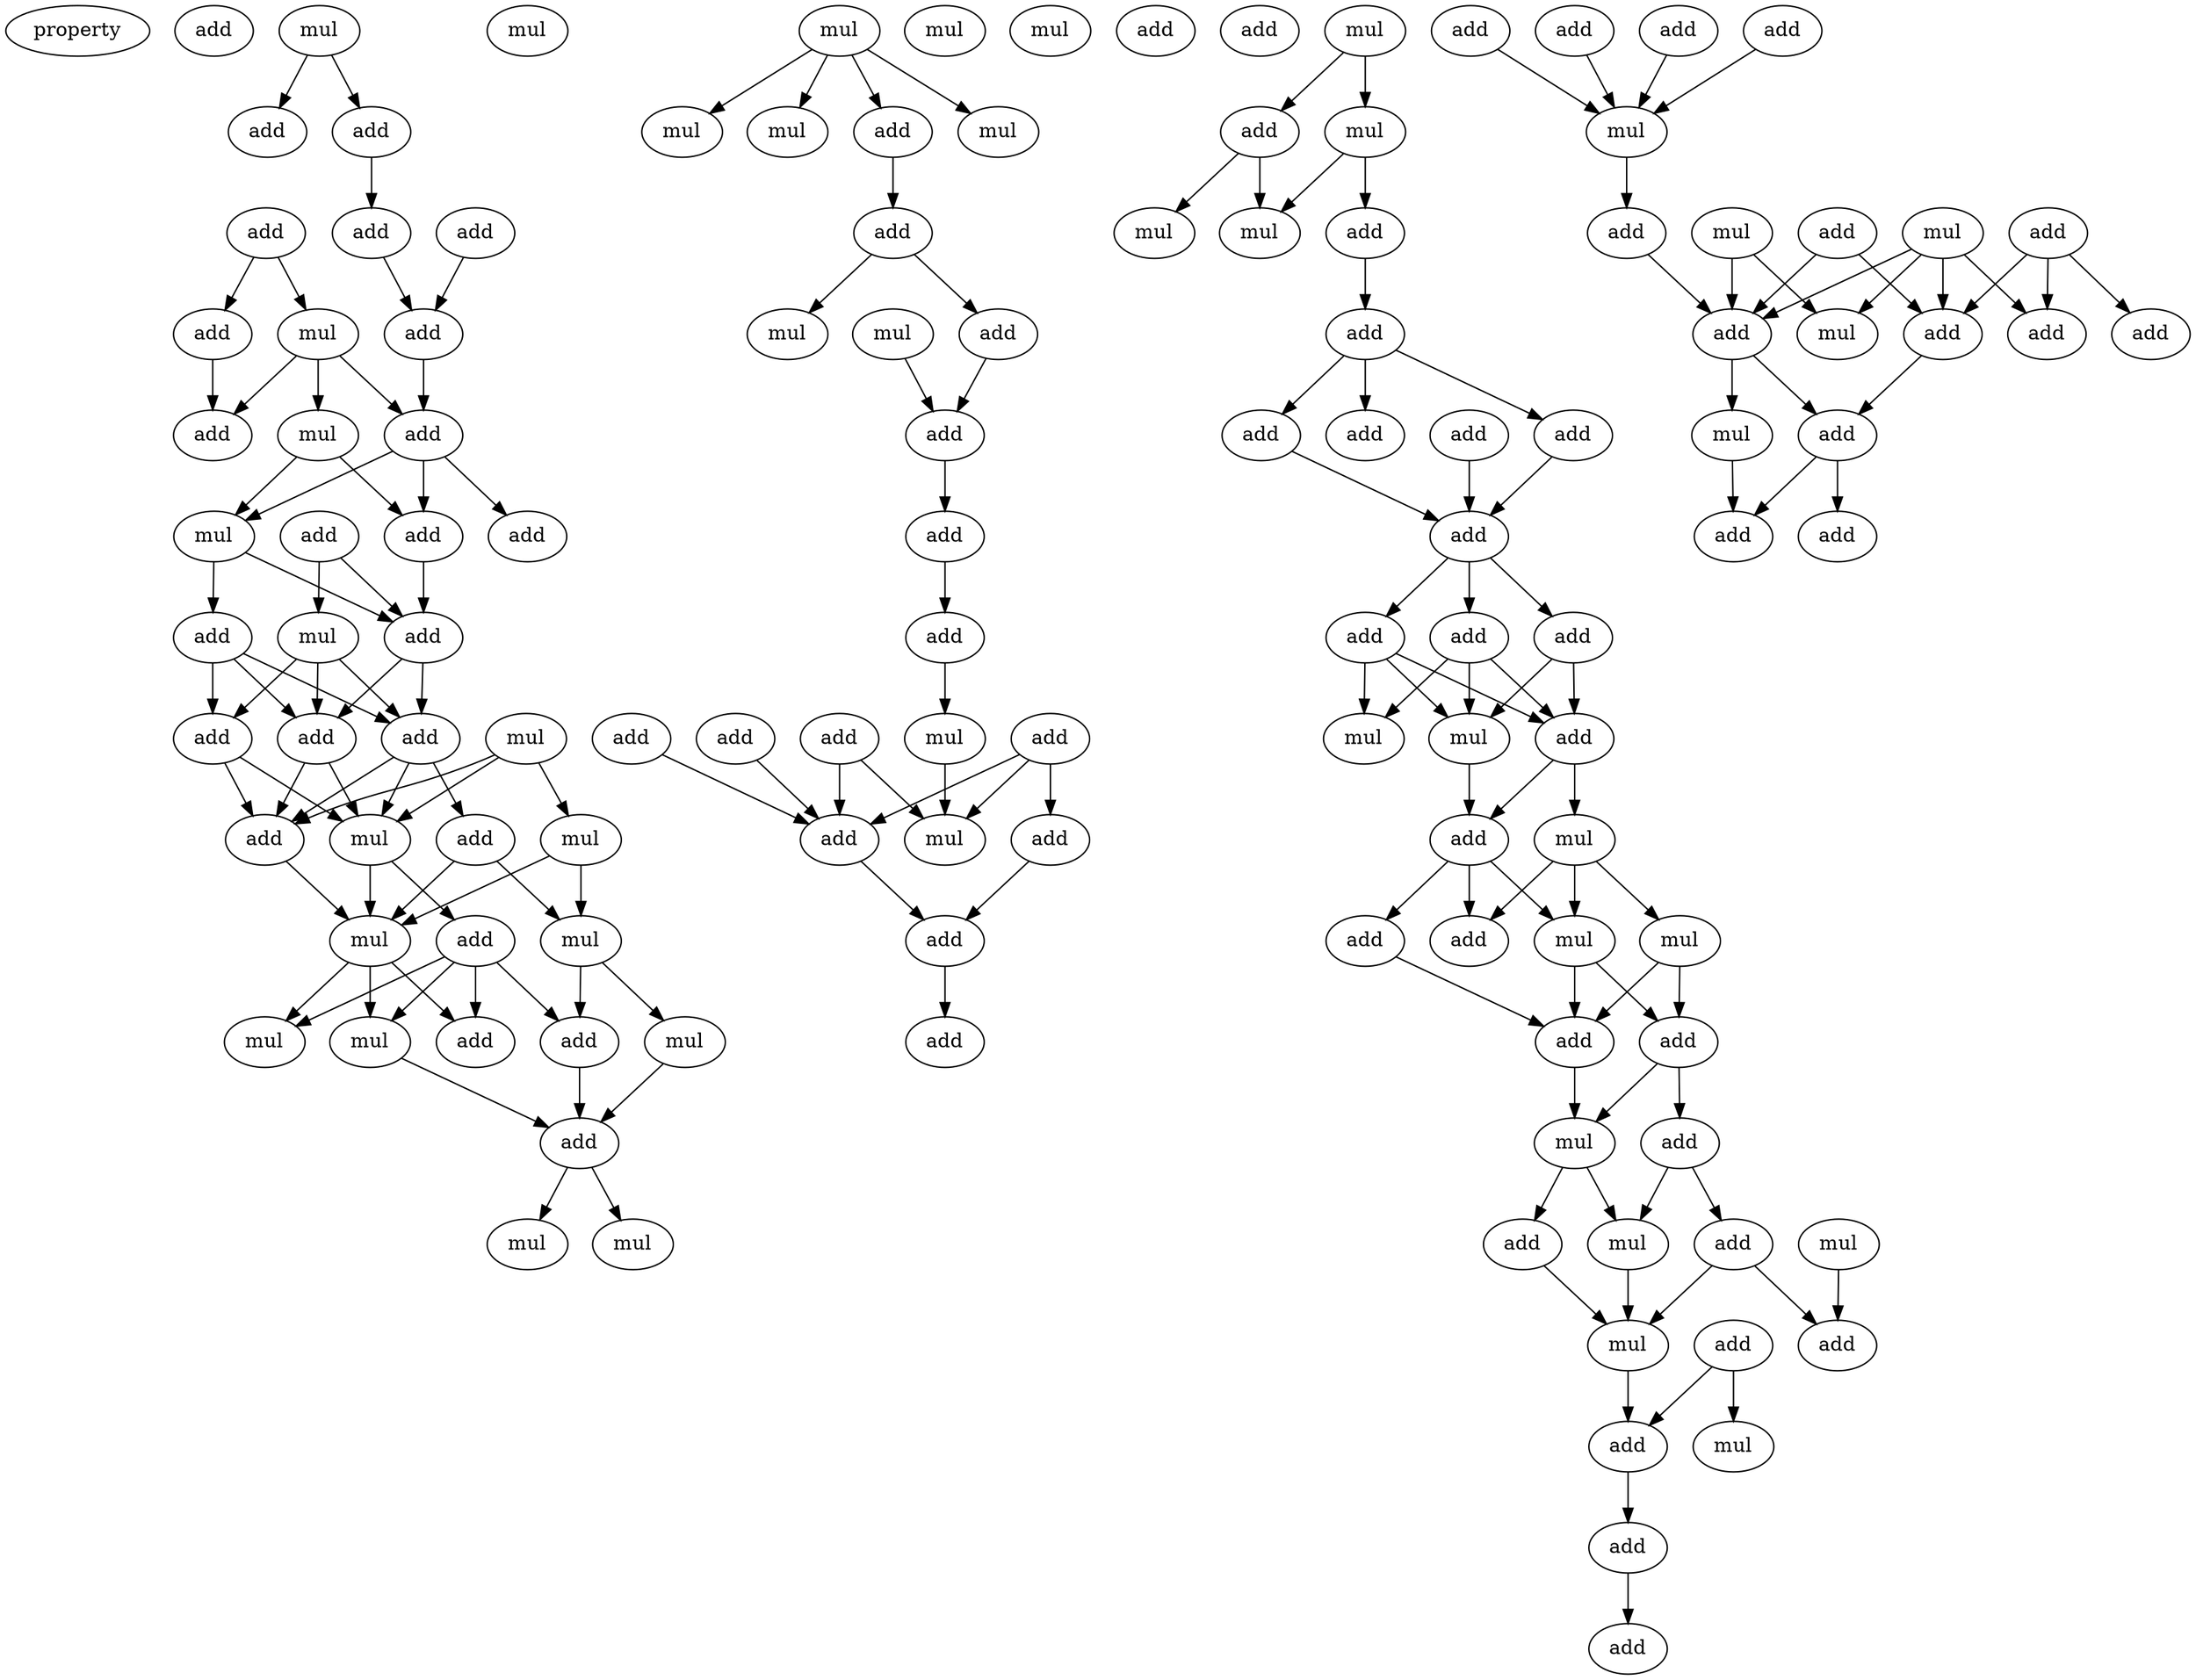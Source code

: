 digraph {
    node [fontcolor=black]
    property [mul=2,lf=1.3]
    0 [ label = add ];
    1 [ label = mul ];
    2 [ label = mul ];
    3 [ label = add ];
    4 [ label = add ];
    5 [ label = add ];
    6 [ label = add ];
    7 [ label = add ];
    8 [ label = add ];
    9 [ label = add ];
    10 [ label = mul ];
    11 [ label = add ];
    12 [ label = mul ];
    13 [ label = add ];
    14 [ label = add ];
    15 [ label = add ];
    16 [ label = mul ];
    17 [ label = add ];
    18 [ label = mul ];
    19 [ label = add ];
    20 [ label = add ];
    21 [ label = add ];
    22 [ label = add ];
    23 [ label = mul ];
    24 [ label = add ];
    25 [ label = add ];
    26 [ label = mul ];
    27 [ label = mul ];
    28 [ label = add ];
    29 [ label = mul ];
    30 [ label = add ];
    31 [ label = mul ];
    32 [ label = mul ];
    33 [ label = add ];
    34 [ label = mul ];
    35 [ label = add ];
    36 [ label = mul ];
    37 [ label = add ];
    38 [ label = mul ];
    39 [ label = mul ];
    40 [ label = mul ];
    41 [ label = mul ];
    42 [ label = mul ];
    43 [ label = add ];
    44 [ label = mul ];
    45 [ label = add ];
    46 [ label = mul ];
    47 [ label = mul ];
    48 [ label = mul ];
    49 [ label = add ];
    50 [ label = add ];
    51 [ label = add ];
    52 [ label = mul ];
    53 [ label = add ];
    54 [ label = add ];
    55 [ label = mul ];
    56 [ label = add ];
    57 [ label = add ];
    58 [ label = add ];
    59 [ label = add ];
    60 [ label = mul ];
    61 [ label = add ];
    62 [ label = add ];
    63 [ label = add ];
    64 [ label = add ];
    65 [ label = add ];
    66 [ label = mul ];
    67 [ label = mul ];
    68 [ label = add ];
    69 [ label = mul ];
    70 [ label = add ];
    71 [ label = mul ];
    72 [ label = add ];
    73 [ label = add ];
    74 [ label = add ];
    75 [ label = add ];
    76 [ label = add ];
    77 [ label = add ];
    78 [ label = add ];
    79 [ label = add ];
    80 [ label = add ];
    81 [ label = mul ];
    82 [ label = add ];
    83 [ label = mul ];
    84 [ label = mul ];
    85 [ label = add ];
    86 [ label = add ];
    87 [ label = mul ];
    88 [ label = add ];
    89 [ label = mul ];
    90 [ label = add ];
    91 [ label = add ];
    92 [ label = mul ];
    93 [ label = add ];
    94 [ label = add ];
    95 [ label = mul ];
    96 [ label = mul ];
    97 [ label = add ];
    98 [ label = add ];
    99 [ label = add ];
    100 [ label = mul ];
    101 [ label = add ];
    102 [ label = mul ];
    103 [ label = add ];
    104 [ label = add ];
    105 [ label = add ];
    106 [ label = add ];
    107 [ label = add ];
    108 [ label = add ];
    109 [ label = mul ];
    110 [ label = mul ];
    111 [ label = mul ];
    112 [ label = add ];
    113 [ label = add ];
    114 [ label = add ];
    115 [ label = add ];
    116 [ label = mul ];
    117 [ label = add ];
    118 [ label = add ];
    119 [ label = add ];
    120 [ label = mul ];
    121 [ label = add ];
    122 [ label = add ];
    123 [ label = add ];
    1 -> 3 [ name = 0 ];
    1 -> 4 [ name = 1 ];
    4 -> 6 [ name = 2 ];
    5 -> 9 [ name = 3 ];
    6 -> 9 [ name = 4 ];
    7 -> 8 [ name = 5 ];
    7 -> 10 [ name = 6 ];
    8 -> 13 [ name = 7 ];
    9 -> 11 [ name = 8 ];
    10 -> 11 [ name = 9 ];
    10 -> 12 [ name = 10 ];
    10 -> 13 [ name = 11 ];
    11 -> 14 [ name = 12 ];
    11 -> 15 [ name = 13 ];
    11 -> 16 [ name = 14 ];
    12 -> 14 [ name = 15 ];
    12 -> 16 [ name = 16 ];
    14 -> 19 [ name = 17 ];
    16 -> 19 [ name = 18 ];
    16 -> 20 [ name = 19 ];
    17 -> 18 [ name = 20 ];
    17 -> 19 [ name = 21 ];
    18 -> 21 [ name = 22 ];
    18 -> 22 [ name = 23 ];
    18 -> 24 [ name = 24 ];
    19 -> 21 [ name = 25 ];
    19 -> 22 [ name = 26 ];
    20 -> 21 [ name = 27 ];
    20 -> 22 [ name = 28 ];
    20 -> 24 [ name = 29 ];
    21 -> 27 [ name = 30 ];
    21 -> 28 [ name = 31 ];
    22 -> 25 [ name = 32 ];
    22 -> 27 [ name = 33 ];
    22 -> 28 [ name = 34 ];
    23 -> 26 [ name = 35 ];
    23 -> 27 [ name = 36 ];
    23 -> 28 [ name = 37 ];
    24 -> 27 [ name = 38 ];
    24 -> 28 [ name = 39 ];
    25 -> 29 [ name = 40 ];
    25 -> 31 [ name = 41 ];
    26 -> 29 [ name = 42 ];
    26 -> 31 [ name = 43 ];
    27 -> 30 [ name = 44 ];
    27 -> 31 [ name = 45 ];
    28 -> 31 [ name = 46 ];
    29 -> 32 [ name = 47 ];
    29 -> 33 [ name = 48 ];
    30 -> 33 [ name = 49 ];
    30 -> 34 [ name = 50 ];
    30 -> 35 [ name = 51 ];
    30 -> 36 [ name = 52 ];
    31 -> 34 [ name = 53 ];
    31 -> 35 [ name = 54 ];
    31 -> 36 [ name = 55 ];
    32 -> 37 [ name = 56 ];
    33 -> 37 [ name = 57 ];
    36 -> 37 [ name = 58 ];
    37 -> 38 [ name = 59 ];
    37 -> 39 [ name = 60 ];
    40 -> 41 [ name = 61 ];
    40 -> 42 [ name = 62 ];
    40 -> 43 [ name = 63 ];
    40 -> 44 [ name = 64 ];
    43 -> 45 [ name = 65 ];
    45 -> 47 [ name = 66 ];
    45 -> 49 [ name = 67 ];
    48 -> 50 [ name = 68 ];
    49 -> 50 [ name = 69 ];
    50 -> 51 [ name = 70 ];
    51 -> 54 [ name = 71 ];
    54 -> 55 [ name = 72 ];
    55 -> 60 [ name = 73 ];
    56 -> 61 [ name = 74 ];
    57 -> 61 [ name = 75 ];
    58 -> 60 [ name = 76 ];
    58 -> 61 [ name = 77 ];
    58 -> 62 [ name = 78 ];
    59 -> 60 [ name = 79 ];
    59 -> 61 [ name = 80 ];
    61 -> 64 [ name = 81 ];
    62 -> 64 [ name = 82 ];
    64 -> 65 [ name = 83 ];
    66 -> 67 [ name = 84 ];
    66 -> 68 [ name = 85 ];
    67 -> 69 [ name = 86 ];
    67 -> 70 [ name = 87 ];
    68 -> 69 [ name = 88 ];
    68 -> 71 [ name = 89 ];
    70 -> 72 [ name = 90 ];
    72 -> 73 [ name = 91 ];
    72 -> 75 [ name = 92 ];
    72 -> 76 [ name = 93 ];
    74 -> 77 [ name = 94 ];
    75 -> 77 [ name = 95 ];
    76 -> 77 [ name = 96 ];
    77 -> 78 [ name = 97 ];
    77 -> 79 [ name = 98 ];
    77 -> 80 [ name = 99 ];
    78 -> 81 [ name = 100 ];
    78 -> 82 [ name = 101 ];
    78 -> 83 [ name = 102 ];
    79 -> 81 [ name = 103 ];
    79 -> 82 [ name = 104 ];
    79 -> 83 [ name = 105 ];
    80 -> 82 [ name = 106 ];
    80 -> 83 [ name = 107 ];
    82 -> 84 [ name = 108 ];
    82 -> 85 [ name = 109 ];
    83 -> 85 [ name = 110 ];
    84 -> 86 [ name = 111 ];
    84 -> 87 [ name = 112 ];
    84 -> 89 [ name = 113 ];
    85 -> 86 [ name = 114 ];
    85 -> 87 [ name = 115 ];
    85 -> 88 [ name = 116 ];
    87 -> 90 [ name = 117 ];
    87 -> 91 [ name = 118 ];
    88 -> 90 [ name = 119 ];
    89 -> 90 [ name = 120 ];
    89 -> 91 [ name = 121 ];
    90 -> 92 [ name = 122 ];
    91 -> 92 [ name = 123 ];
    91 -> 93 [ name = 124 ];
    92 -> 94 [ name = 125 ];
    92 -> 95 [ name = 126 ];
    93 -> 95 [ name = 127 ];
    93 -> 97 [ name = 128 ];
    94 -> 100 [ name = 129 ];
    95 -> 100 [ name = 130 ];
    96 -> 98 [ name = 131 ];
    97 -> 98 [ name = 132 ];
    97 -> 100 [ name = 133 ];
    99 -> 101 [ name = 134 ];
    99 -> 102 [ name = 135 ];
    100 -> 101 [ name = 136 ];
    101 -> 103 [ name = 137 ];
    103 -> 104 [ name = 138 ];
    105 -> 109 [ name = 139 ];
    106 -> 109 [ name = 140 ];
    107 -> 109 [ name = 141 ];
    108 -> 109 [ name = 142 ];
    109 -> 114 [ name = 143 ];
    110 -> 115 [ name = 144 ];
    110 -> 116 [ name = 145 ];
    111 -> 115 [ name = 146 ];
    111 -> 116 [ name = 147 ];
    111 -> 118 [ name = 148 ];
    111 -> 119 [ name = 149 ];
    112 -> 117 [ name = 150 ];
    112 -> 118 [ name = 151 ];
    112 -> 119 [ name = 152 ];
    113 -> 115 [ name = 153 ];
    113 -> 119 [ name = 154 ];
    114 -> 115 [ name = 155 ];
    115 -> 120 [ name = 156 ];
    115 -> 121 [ name = 157 ];
    119 -> 121 [ name = 158 ];
    120 -> 123 [ name = 159 ];
    121 -> 122 [ name = 160 ];
    121 -> 123 [ name = 161 ];
}
